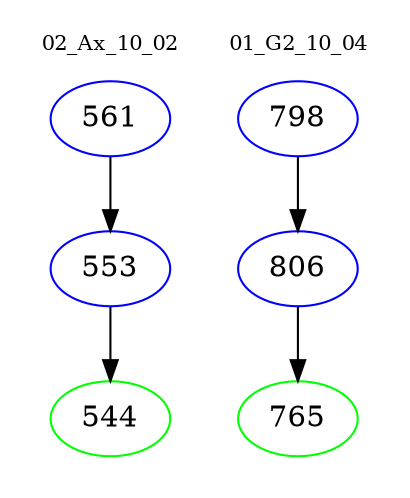 digraph{
subgraph cluster_0 {
color = white
label = "02_Ax_10_02";
fontsize=10;
T0_561 [label="561", color="blue"]
T0_561 -> T0_553 [color="black"]
T0_553 [label="553", color="blue"]
T0_553 -> T0_544 [color="black"]
T0_544 [label="544", color="green"]
}
subgraph cluster_1 {
color = white
label = "01_G2_10_04";
fontsize=10;
T1_798 [label="798", color="blue"]
T1_798 -> T1_806 [color="black"]
T1_806 [label="806", color="blue"]
T1_806 -> T1_765 [color="black"]
T1_765 [label="765", color="green"]
}
}

